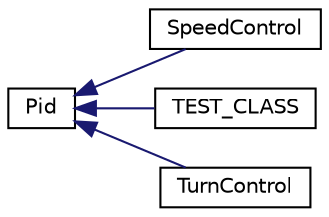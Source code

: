 digraph "クラス階層図"
{
  edge [fontname="Helvetica",fontsize="10",labelfontname="Helvetica",labelfontsize="10"];
  node [fontname="Helvetica",fontsize="10",shape=record];
  rankdir="LR";
  Node0 [label="Pid",height=0.2,width=0.4,color="black", fillcolor="white", style="filled",URL="$dc/de1/class_pid.html"];
  Node0 -> Node1 [dir="back",color="midnightblue",fontsize="10",style="solid",fontname="Helvetica"];
  Node1 [label="SpeedControl",height=0.2,width=0.4,color="black", fillcolor="white", style="filled",URL="$dd/dc1/class_speed_control.html"];
  Node0 -> Node2 [dir="back",color="midnightblue",fontsize="10",style="solid",fontname="Helvetica"];
  Node2 [label="TEST_CLASS",height=0.2,width=0.4,color="black", fillcolor="white", style="filled",URL="$df/d83/class_t_e_s_t___c_l_a_s_s.html"];
  Node0 -> Node3 [dir="back",color="midnightblue",fontsize="10",style="solid",fontname="Helvetica"];
  Node3 [label="TurnControl",height=0.2,width=0.4,color="black", fillcolor="white", style="filled",URL="$da/df4/class_turn_control.html"];
}
